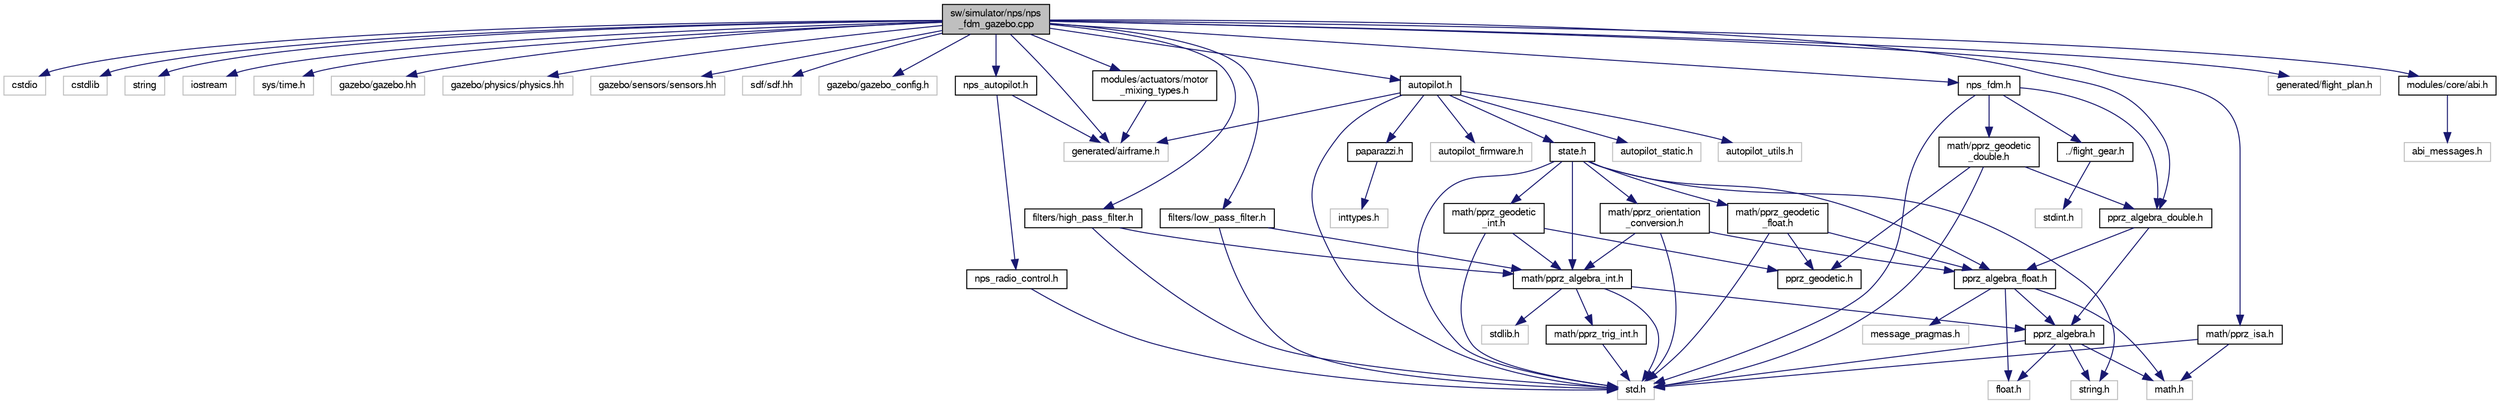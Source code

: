 digraph "sw/simulator/nps/nps_fdm_gazebo.cpp"
{
  edge [fontname="FreeSans",fontsize="10",labelfontname="FreeSans",labelfontsize="10"];
  node [fontname="FreeSans",fontsize="10",shape=record];
  Node1 [label="sw/simulator/nps/nps\l_fdm_gazebo.cpp",height=0.2,width=0.4,color="black", fillcolor="grey75", style="filled", fontcolor="black"];
  Node1 -> Node2 [color="midnightblue",fontsize="10",style="solid",fontname="FreeSans"];
  Node2 [label="cstdio",height=0.2,width=0.4,color="grey75", fillcolor="white", style="filled"];
  Node1 -> Node3 [color="midnightblue",fontsize="10",style="solid",fontname="FreeSans"];
  Node3 [label="cstdlib",height=0.2,width=0.4,color="grey75", fillcolor="white", style="filled"];
  Node1 -> Node4 [color="midnightblue",fontsize="10",style="solid",fontname="FreeSans"];
  Node4 [label="string",height=0.2,width=0.4,color="grey75", fillcolor="white", style="filled"];
  Node1 -> Node5 [color="midnightblue",fontsize="10",style="solid",fontname="FreeSans"];
  Node5 [label="iostream",height=0.2,width=0.4,color="grey75", fillcolor="white", style="filled"];
  Node1 -> Node6 [color="midnightblue",fontsize="10",style="solid",fontname="FreeSans"];
  Node6 [label="sys/time.h",height=0.2,width=0.4,color="grey75", fillcolor="white", style="filled"];
  Node1 -> Node7 [color="midnightblue",fontsize="10",style="solid",fontname="FreeSans"];
  Node7 [label="gazebo/gazebo.hh",height=0.2,width=0.4,color="grey75", fillcolor="white", style="filled"];
  Node1 -> Node8 [color="midnightblue",fontsize="10",style="solid",fontname="FreeSans"];
  Node8 [label="gazebo/physics/physics.hh",height=0.2,width=0.4,color="grey75", fillcolor="white", style="filled"];
  Node1 -> Node9 [color="midnightblue",fontsize="10",style="solid",fontname="FreeSans"];
  Node9 [label="gazebo/sensors/sensors.hh",height=0.2,width=0.4,color="grey75", fillcolor="white", style="filled"];
  Node1 -> Node10 [color="midnightblue",fontsize="10",style="solid",fontname="FreeSans"];
  Node10 [label="sdf/sdf.hh",height=0.2,width=0.4,color="grey75", fillcolor="white", style="filled"];
  Node1 -> Node11 [color="midnightblue",fontsize="10",style="solid",fontname="FreeSans"];
  Node11 [label="gazebo/gazebo_config.h",height=0.2,width=0.4,color="grey75", fillcolor="white", style="filled"];
  Node1 -> Node12 [color="midnightblue",fontsize="10",style="solid",fontname="FreeSans"];
  Node12 [label="nps_fdm.h",height=0.2,width=0.4,color="black", fillcolor="white", style="filled",URL="$nps__fdm_8h.html"];
  Node12 -> Node13 [color="midnightblue",fontsize="10",style="solid",fontname="FreeSans"];
  Node13 [label="std.h",height=0.2,width=0.4,color="grey75", fillcolor="white", style="filled"];
  Node12 -> Node14 [color="midnightblue",fontsize="10",style="solid",fontname="FreeSans"];
  Node14 [label="../flight_gear.h",height=0.2,width=0.4,color="black", fillcolor="white", style="filled",URL="$flight__gear_8h.html"];
  Node14 -> Node15 [color="midnightblue",fontsize="10",style="solid",fontname="FreeSans"];
  Node15 [label="stdint.h",height=0.2,width=0.4,color="grey75", fillcolor="white", style="filled"];
  Node12 -> Node16 [color="midnightblue",fontsize="10",style="solid",fontname="FreeSans"];
  Node16 [label="math/pprz_geodetic\l_double.h",height=0.2,width=0.4,color="black", fillcolor="white", style="filled",URL="$pprz__geodetic__double_8h.html",tooltip="Paparazzi double-precision floating point math for geodetic calculations. "];
  Node16 -> Node17 [color="midnightblue",fontsize="10",style="solid",fontname="FreeSans"];
  Node17 [label="pprz_geodetic.h",height=0.2,width=0.4,color="black", fillcolor="white", style="filled",URL="$pprz__geodetic_8h.html",tooltip="Paparazzi generic macros for geodetic calculations. "];
  Node16 -> Node18 [color="midnightblue",fontsize="10",style="solid",fontname="FreeSans"];
  Node18 [label="pprz_algebra_double.h",height=0.2,width=0.4,color="black", fillcolor="white", style="filled",URL="$pprz__algebra__double_8h.html",tooltip="Paparazzi double precision floating point algebra. "];
  Node18 -> Node19 [color="midnightblue",fontsize="10",style="solid",fontname="FreeSans"];
  Node19 [label="pprz_algebra.h",height=0.2,width=0.4,color="black", fillcolor="white", style="filled",URL="$pprz__algebra_8h.html",tooltip="Paparazzi generic algebra macros. "];
  Node19 -> Node20 [color="midnightblue",fontsize="10",style="solid",fontname="FreeSans"];
  Node20 [label="float.h",height=0.2,width=0.4,color="grey75", fillcolor="white", style="filled"];
  Node19 -> Node21 [color="midnightblue",fontsize="10",style="solid",fontname="FreeSans"];
  Node21 [label="string.h",height=0.2,width=0.4,color="grey75", fillcolor="white", style="filled"];
  Node19 -> Node13 [color="midnightblue",fontsize="10",style="solid",fontname="FreeSans"];
  Node19 -> Node22 [color="midnightblue",fontsize="10",style="solid",fontname="FreeSans"];
  Node22 [label="math.h",height=0.2,width=0.4,color="grey75", fillcolor="white", style="filled"];
  Node18 -> Node23 [color="midnightblue",fontsize="10",style="solid",fontname="FreeSans"];
  Node23 [label="pprz_algebra_float.h",height=0.2,width=0.4,color="black", fillcolor="white", style="filled",URL="$pprz__algebra__float_8h.html",tooltip="Paparazzi floating point algebra. "];
  Node23 -> Node19 [color="midnightblue",fontsize="10",style="solid",fontname="FreeSans"];
  Node23 -> Node24 [color="midnightblue",fontsize="10",style="solid",fontname="FreeSans"];
  Node24 [label="message_pragmas.h",height=0.2,width=0.4,color="grey75", fillcolor="white", style="filled"];
  Node23 -> Node22 [color="midnightblue",fontsize="10",style="solid",fontname="FreeSans"];
  Node23 -> Node20 [color="midnightblue",fontsize="10",style="solid",fontname="FreeSans"];
  Node16 -> Node13 [color="midnightblue",fontsize="10",style="solid",fontname="FreeSans"];
  Node12 -> Node18 [color="midnightblue",fontsize="10",style="solid",fontname="FreeSans"];
  Node1 -> Node25 [color="midnightblue",fontsize="10",style="solid",fontname="FreeSans"];
  Node25 [label="nps_autopilot.h",height=0.2,width=0.4,color="black", fillcolor="white", style="filled",URL="$nps__autopilot_8h.html"];
  Node25 -> Node26 [color="midnightblue",fontsize="10",style="solid",fontname="FreeSans"];
  Node26 [label="generated/airframe.h",height=0.2,width=0.4,color="grey75", fillcolor="white", style="filled"];
  Node25 -> Node27 [color="midnightblue",fontsize="10",style="solid",fontname="FreeSans"];
  Node27 [label="nps_radio_control.h",height=0.2,width=0.4,color="black", fillcolor="white", style="filled",URL="$nps__radio__control_8h.html"];
  Node27 -> Node13 [color="midnightblue",fontsize="10",style="solid",fontname="FreeSans"];
  Node1 -> Node26 [color="midnightblue",fontsize="10",style="solid",fontname="FreeSans"];
  Node1 -> Node28 [color="midnightblue",fontsize="10",style="solid",fontname="FreeSans"];
  Node28 [label="generated/flight_plan.h",height=0.2,width=0.4,color="grey75", fillcolor="white", style="filled"];
  Node1 -> Node29 [color="midnightblue",fontsize="10",style="solid",fontname="FreeSans"];
  Node29 [label="autopilot.h",height=0.2,width=0.4,color="black", fillcolor="white", style="filled",URL="$autopilot_8h.html",tooltip="Core autopilot interface common to all firmwares. "];
  Node29 -> Node13 [color="midnightblue",fontsize="10",style="solid",fontname="FreeSans"];
  Node29 -> Node30 [color="midnightblue",fontsize="10",style="solid",fontname="FreeSans"];
  Node30 [label="paparazzi.h",height=0.2,width=0.4,color="black", fillcolor="white", style="filled",URL="$paparazzi_8h.html"];
  Node30 -> Node31 [color="midnightblue",fontsize="10",style="solid",fontname="FreeSans"];
  Node31 [label="inttypes.h",height=0.2,width=0.4,color="grey75", fillcolor="white", style="filled"];
  Node29 -> Node26 [color="midnightblue",fontsize="10",style="solid",fontname="FreeSans"];
  Node29 -> Node32 [color="midnightblue",fontsize="10",style="solid",fontname="FreeSans"];
  Node32 [label="state.h",height=0.2,width=0.4,color="black", fillcolor="white", style="filled",URL="$state_8h.html",tooltip="API to get/set the generic vehicle states. "];
  Node32 -> Node33 [color="midnightblue",fontsize="10",style="solid",fontname="FreeSans"];
  Node33 [label="math/pprz_algebra_int.h",height=0.2,width=0.4,color="black", fillcolor="white", style="filled",URL="$pprz__algebra__int_8h.html",tooltip="Paparazzi fixed point algebra. "];
  Node33 -> Node13 [color="midnightblue",fontsize="10",style="solid",fontname="FreeSans"];
  Node33 -> Node19 [color="midnightblue",fontsize="10",style="solid",fontname="FreeSans"];
  Node33 -> Node34 [color="midnightblue",fontsize="10",style="solid",fontname="FreeSans"];
  Node34 [label="math/pprz_trig_int.h",height=0.2,width=0.4,color="black", fillcolor="white", style="filled",URL="$pprz__trig__int_8h.html",tooltip="Paparazzi fixed point trig functions. "];
  Node34 -> Node13 [color="midnightblue",fontsize="10",style="solid",fontname="FreeSans"];
  Node33 -> Node35 [color="midnightblue",fontsize="10",style="solid",fontname="FreeSans"];
  Node35 [label="stdlib.h",height=0.2,width=0.4,color="grey75", fillcolor="white", style="filled"];
  Node32 -> Node23 [color="midnightblue",fontsize="10",style="solid",fontname="FreeSans"];
  Node32 -> Node36 [color="midnightblue",fontsize="10",style="solid",fontname="FreeSans"];
  Node36 [label="math/pprz_geodetic\l_int.h",height=0.2,width=0.4,color="black", fillcolor="white", style="filled",URL="$pprz__geodetic__int_8h.html",tooltip="Paparazzi fixed point math for geodetic calculations. "];
  Node36 -> Node17 [color="midnightblue",fontsize="10",style="solid",fontname="FreeSans"];
  Node36 -> Node13 [color="midnightblue",fontsize="10",style="solid",fontname="FreeSans"];
  Node36 -> Node33 [color="midnightblue",fontsize="10",style="solid",fontname="FreeSans"];
  Node32 -> Node37 [color="midnightblue",fontsize="10",style="solid",fontname="FreeSans"];
  Node37 [label="math/pprz_geodetic\l_float.h",height=0.2,width=0.4,color="black", fillcolor="white", style="filled",URL="$pprz__geodetic__float_8h.html",tooltip="Paparazzi floating point math for geodetic calculations. "];
  Node37 -> Node17 [color="midnightblue",fontsize="10",style="solid",fontname="FreeSans"];
  Node37 -> Node23 [color="midnightblue",fontsize="10",style="solid",fontname="FreeSans"];
  Node37 -> Node13 [color="midnightblue",fontsize="10",style="solid",fontname="FreeSans"];
  Node32 -> Node38 [color="midnightblue",fontsize="10",style="solid",fontname="FreeSans"];
  Node38 [label="math/pprz_orientation\l_conversion.h",height=0.2,width=0.4,color="black", fillcolor="white", style="filled",URL="$pprz__orientation__conversion_8h.html",tooltip="Generic orientation representation and conversions. "];
  Node38 -> Node33 [color="midnightblue",fontsize="10",style="solid",fontname="FreeSans"];
  Node38 -> Node23 [color="midnightblue",fontsize="10",style="solid",fontname="FreeSans"];
  Node38 -> Node13 [color="midnightblue",fontsize="10",style="solid",fontname="FreeSans"];
  Node32 -> Node13 [color="midnightblue",fontsize="10",style="solid",fontname="FreeSans"];
  Node32 -> Node21 [color="midnightblue",fontsize="10",style="solid",fontname="FreeSans"];
  Node29 -> Node39 [color="midnightblue",fontsize="10",style="solid",fontname="FreeSans"];
  Node39 [label="autopilot_utils.h",height=0.2,width=0.4,color="grey75", fillcolor="white", style="filled"];
  Node29 -> Node40 [color="midnightblue",fontsize="10",style="solid",fontname="FreeSans"];
  Node40 [label="autopilot_firmware.h",height=0.2,width=0.4,color="grey75", fillcolor="white", style="filled"];
  Node29 -> Node41 [color="midnightblue",fontsize="10",style="solid",fontname="FreeSans"];
  Node41 [label="autopilot_static.h",height=0.2,width=0.4,color="grey75", fillcolor="white", style="filled"];
  Node1 -> Node42 [color="midnightblue",fontsize="10",style="solid",fontname="FreeSans"];
  Node42 [label="modules/core/abi.h",height=0.2,width=0.4,color="black", fillcolor="white", style="filled",URL="$abi_8h.html",tooltip="Main include for ABI (AirBorneInterface). "];
  Node42 -> Node43 [color="midnightblue",fontsize="10",style="solid",fontname="FreeSans"];
  Node43 [label="abi_messages.h",height=0.2,width=0.4,color="grey75", fillcolor="white", style="filled"];
  Node1 -> Node44 [color="midnightblue",fontsize="10",style="solid",fontname="FreeSans"];
  Node44 [label="math/pprz_isa.h",height=0.2,width=0.4,color="black", fillcolor="white", style="filled",URL="$pprz__isa_8h.html",tooltip="Paparazzi atmospheric pressure conversion utilities. "];
  Node44 -> Node13 [color="midnightblue",fontsize="10",style="solid",fontname="FreeSans"];
  Node44 -> Node22 [color="midnightblue",fontsize="10",style="solid",fontname="FreeSans"];
  Node1 -> Node18 [color="midnightblue",fontsize="10",style="solid",fontname="FreeSans"];
  Node1 -> Node45 [color="midnightblue",fontsize="10",style="solid",fontname="FreeSans"];
  Node45 [label="filters/low_pass_filter.h",height=0.2,width=0.4,color="black", fillcolor="white", style="filled",URL="$low__pass__filter_8h.html",tooltip="Simple first order low pass filter with bilinear transform. "];
  Node45 -> Node13 [color="midnightblue",fontsize="10",style="solid",fontname="FreeSans"];
  Node45 -> Node33 [color="midnightblue",fontsize="10",style="solid",fontname="FreeSans"];
  Node1 -> Node46 [color="midnightblue",fontsize="10",style="solid",fontname="FreeSans"];
  Node46 [label="filters/high_pass_filter.h",height=0.2,width=0.4,color="black", fillcolor="white", style="filled",URL="$high__pass__filter_8h.html",tooltip="Simple high pass filter with double precision. "];
  Node46 -> Node13 [color="midnightblue",fontsize="10",style="solid",fontname="FreeSans"];
  Node46 -> Node33 [color="midnightblue",fontsize="10",style="solid",fontname="FreeSans"];
  Node1 -> Node47 [color="midnightblue",fontsize="10",style="solid",fontname="FreeSans"];
  Node47 [label="modules/actuators/motor\l_mixing_types.h",height=0.2,width=0.4,color="black", fillcolor="white", style="filled",URL="$motor__mixing__types_8h.html",tooltip="Common Motor Mixing configuration types. "];
  Node47 -> Node26 [color="midnightblue",fontsize="10",style="solid",fontname="FreeSans"];
}
